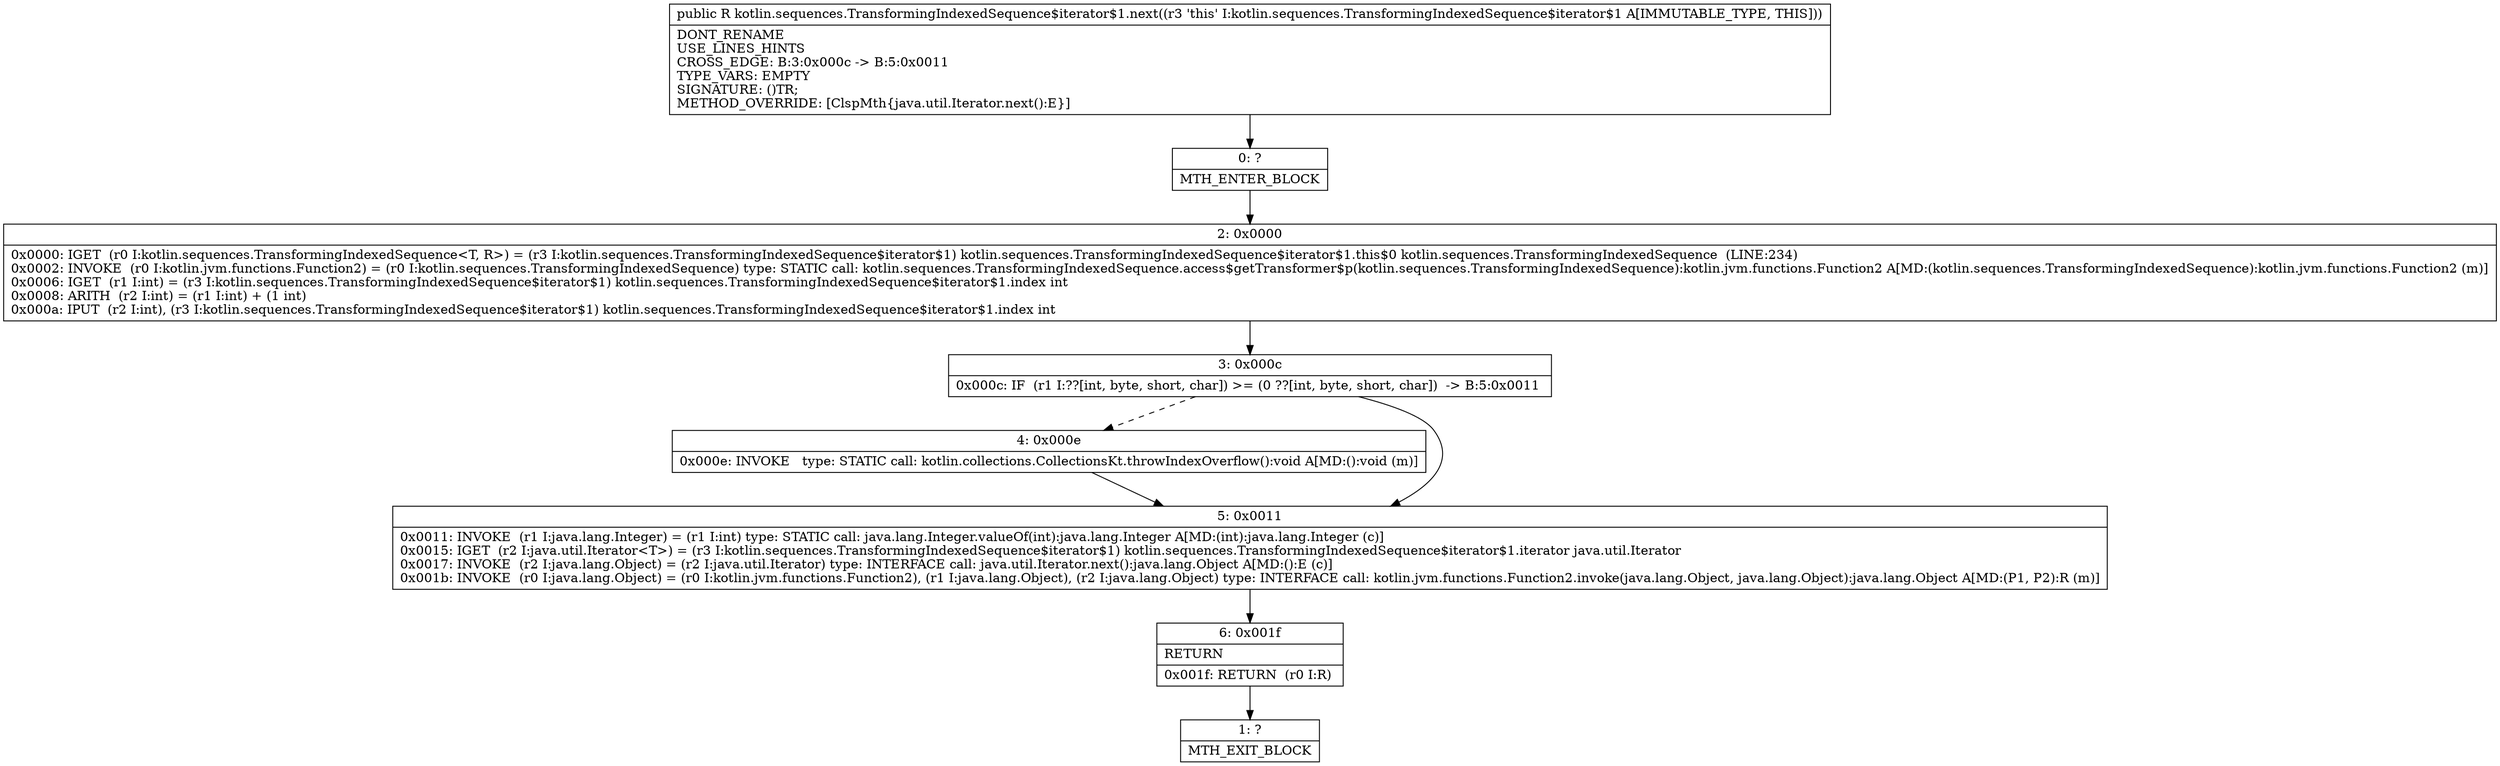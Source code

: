 digraph "CFG forkotlin.sequences.TransformingIndexedSequence$iterator$1.next()Ljava\/lang\/Object;" {
Node_0 [shape=record,label="{0\:\ ?|MTH_ENTER_BLOCK\l}"];
Node_2 [shape=record,label="{2\:\ 0x0000|0x0000: IGET  (r0 I:kotlin.sequences.TransformingIndexedSequence\<T, R\>) = (r3 I:kotlin.sequences.TransformingIndexedSequence$iterator$1) kotlin.sequences.TransformingIndexedSequence$iterator$1.this$0 kotlin.sequences.TransformingIndexedSequence  (LINE:234)\l0x0002: INVOKE  (r0 I:kotlin.jvm.functions.Function2) = (r0 I:kotlin.sequences.TransformingIndexedSequence) type: STATIC call: kotlin.sequences.TransformingIndexedSequence.access$getTransformer$p(kotlin.sequences.TransformingIndexedSequence):kotlin.jvm.functions.Function2 A[MD:(kotlin.sequences.TransformingIndexedSequence):kotlin.jvm.functions.Function2 (m)]\l0x0006: IGET  (r1 I:int) = (r3 I:kotlin.sequences.TransformingIndexedSequence$iterator$1) kotlin.sequences.TransformingIndexedSequence$iterator$1.index int \l0x0008: ARITH  (r2 I:int) = (r1 I:int) + (1 int) \l0x000a: IPUT  (r2 I:int), (r3 I:kotlin.sequences.TransformingIndexedSequence$iterator$1) kotlin.sequences.TransformingIndexedSequence$iterator$1.index int \l}"];
Node_3 [shape=record,label="{3\:\ 0x000c|0x000c: IF  (r1 I:??[int, byte, short, char]) \>= (0 ??[int, byte, short, char])  \-\> B:5:0x0011 \l}"];
Node_4 [shape=record,label="{4\:\ 0x000e|0x000e: INVOKE   type: STATIC call: kotlin.collections.CollectionsKt.throwIndexOverflow():void A[MD:():void (m)]\l}"];
Node_5 [shape=record,label="{5\:\ 0x0011|0x0011: INVOKE  (r1 I:java.lang.Integer) = (r1 I:int) type: STATIC call: java.lang.Integer.valueOf(int):java.lang.Integer A[MD:(int):java.lang.Integer (c)]\l0x0015: IGET  (r2 I:java.util.Iterator\<T\>) = (r3 I:kotlin.sequences.TransformingIndexedSequence$iterator$1) kotlin.sequences.TransformingIndexedSequence$iterator$1.iterator java.util.Iterator \l0x0017: INVOKE  (r2 I:java.lang.Object) = (r2 I:java.util.Iterator) type: INTERFACE call: java.util.Iterator.next():java.lang.Object A[MD:():E (c)]\l0x001b: INVOKE  (r0 I:java.lang.Object) = (r0 I:kotlin.jvm.functions.Function2), (r1 I:java.lang.Object), (r2 I:java.lang.Object) type: INTERFACE call: kotlin.jvm.functions.Function2.invoke(java.lang.Object, java.lang.Object):java.lang.Object A[MD:(P1, P2):R (m)]\l}"];
Node_6 [shape=record,label="{6\:\ 0x001f|RETURN\l|0x001f: RETURN  (r0 I:R) \l}"];
Node_1 [shape=record,label="{1\:\ ?|MTH_EXIT_BLOCK\l}"];
MethodNode[shape=record,label="{public R kotlin.sequences.TransformingIndexedSequence$iterator$1.next((r3 'this' I:kotlin.sequences.TransformingIndexedSequence$iterator$1 A[IMMUTABLE_TYPE, THIS]))  | DONT_RENAME\lUSE_LINES_HINTS\lCROSS_EDGE: B:3:0x000c \-\> B:5:0x0011\lTYPE_VARS: EMPTY\lSIGNATURE: ()TR;\lMETHOD_OVERRIDE: [ClspMth\{java.util.Iterator.next():E\}]\l}"];
MethodNode -> Node_0;Node_0 -> Node_2;
Node_2 -> Node_3;
Node_3 -> Node_4[style=dashed];
Node_3 -> Node_5;
Node_4 -> Node_5;
Node_5 -> Node_6;
Node_6 -> Node_1;
}

